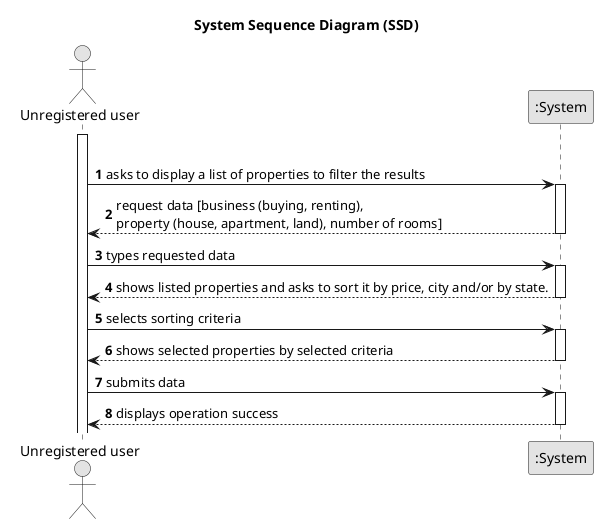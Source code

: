 @startuml
skinparam monochrome true
skinparam packageStyle rectangle
skinparam shadowing false

title System Sequence Diagram (SSD)

autonumber

actor "Unregistered user" as User
participant ":System" as System

opt Optimal Case

activate User

    User -> System : asks to display a list of properties to filter the results
    activate System

    System --> User : request data [business (buying, renting), \nproperty (house, apartment, land), number of rooms]
    deactivate System

    User -> System : types requested data
    activate System

    System --> User : shows listed properties and asks to sort it by price, city and/or by state.
    deactivate System

    User -> System : selects sorting criteria
    activate System

    System --> User : shows selected properties by selected criteria
    deactivate System

    User -> System : submits data
    activate System

    System --> User : displays operation success
    deactivate System

@enduml
